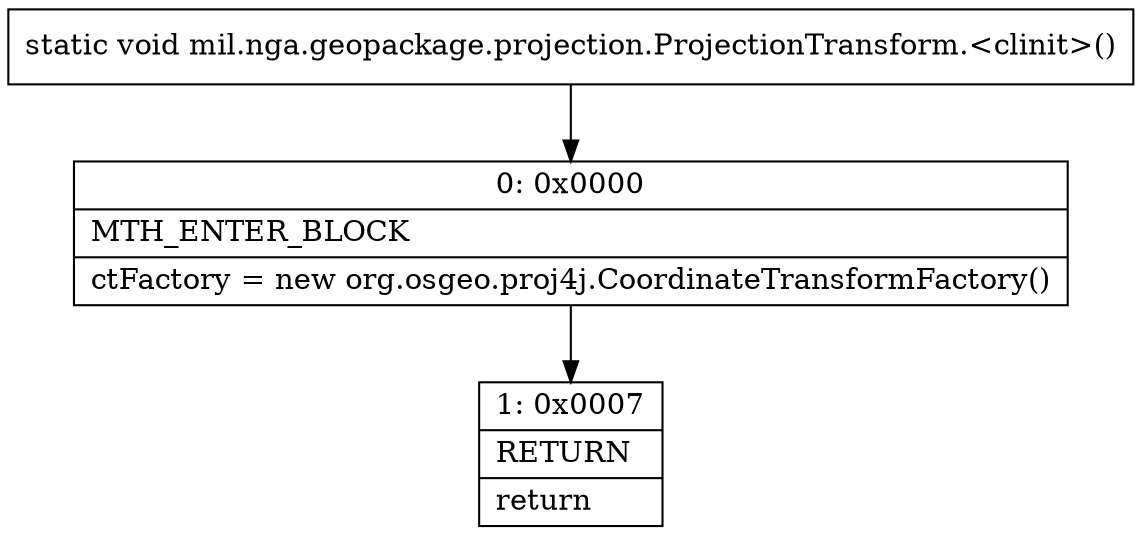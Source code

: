 digraph "CFG formil.nga.geopackage.projection.ProjectionTransform.\<clinit\>()V" {
Node_0 [shape=record,label="{0\:\ 0x0000|MTH_ENTER_BLOCK\l|ctFactory = new org.osgeo.proj4j.CoordinateTransformFactory()\l}"];
Node_1 [shape=record,label="{1\:\ 0x0007|RETURN\l|return\l}"];
MethodNode[shape=record,label="{static void mil.nga.geopackage.projection.ProjectionTransform.\<clinit\>() }"];
MethodNode -> Node_0;
Node_0 -> Node_1;
}

